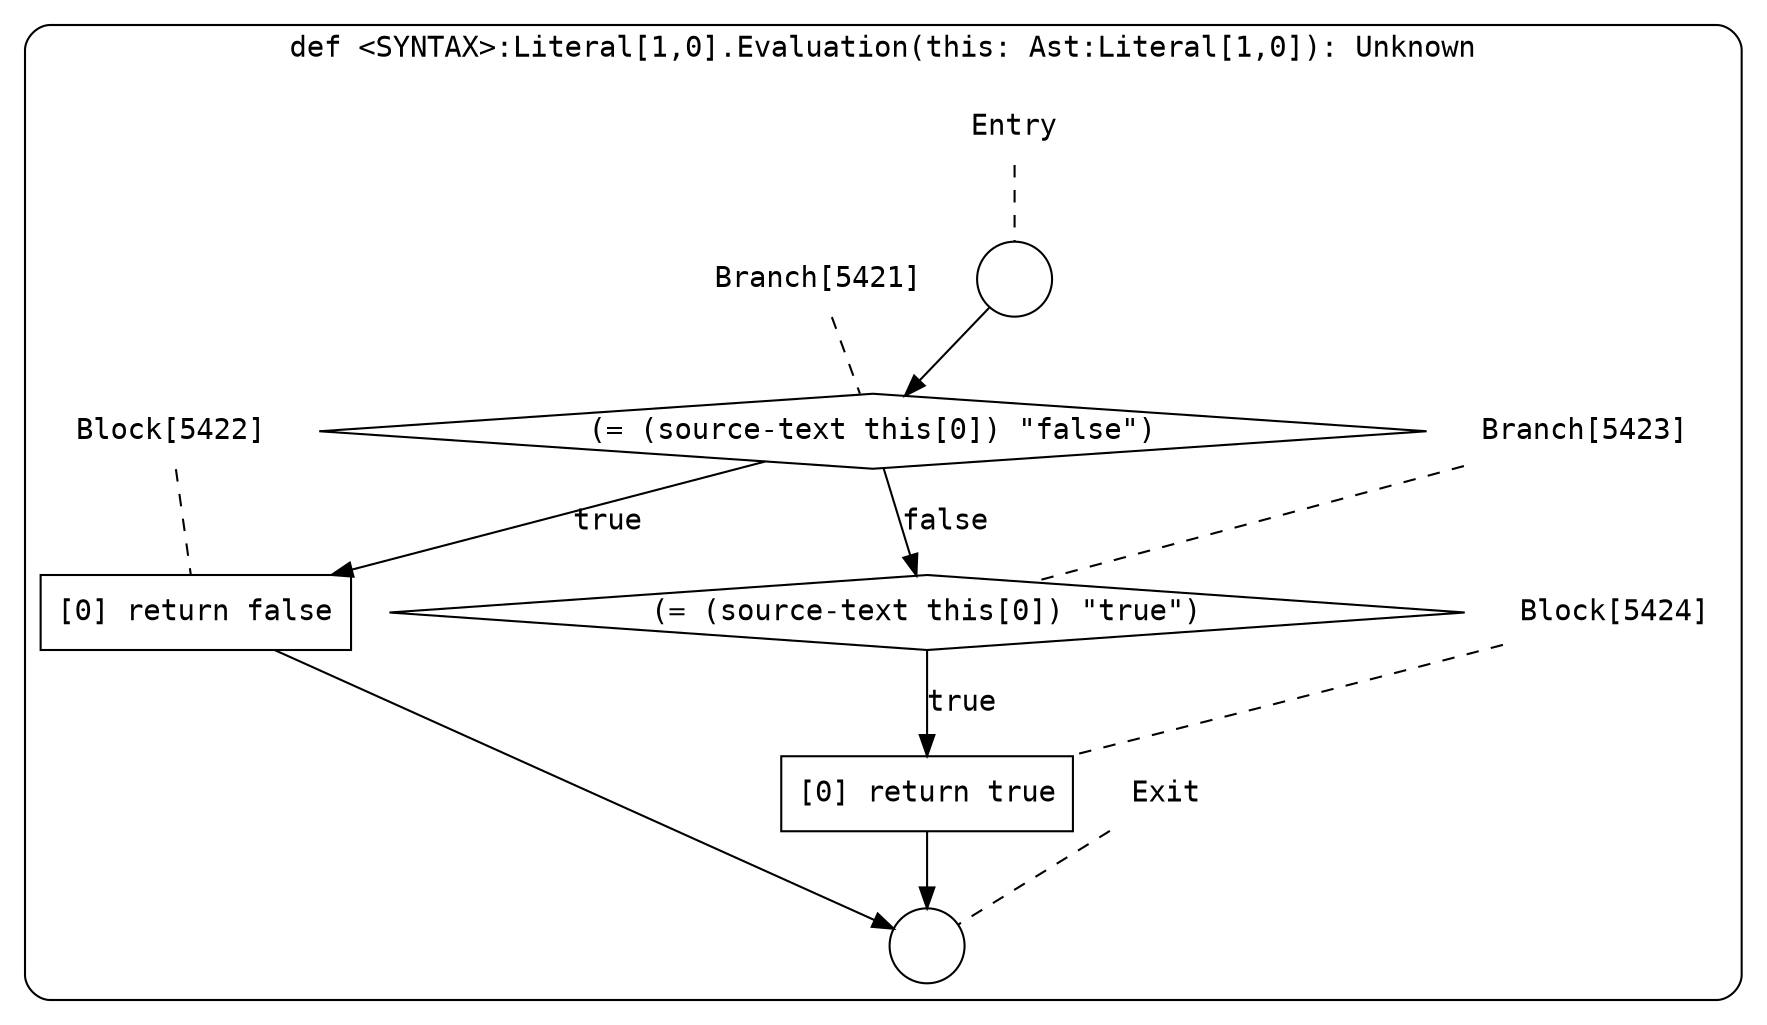 digraph {
  graph [fontname = "Consolas"]
  node [fontname = "Consolas"]
  edge [fontname = "Consolas"]
  subgraph cluster1202 {
    label = "def <SYNTAX>:Literal[1,0].Evaluation(this: Ast:Literal[1,0]): Unknown"
    style = rounded
    cluster1202_entry_name [shape=none, label=<<font color="black">Entry</font>>]
    cluster1202_entry_name -> cluster1202_entry [arrowhead=none, color="black", style=dashed]
    cluster1202_entry [shape=circle label=" " color="black" fillcolor="white" style=filled]
    cluster1202_entry -> node5421 [color="black"]
    cluster1202_exit_name [shape=none, label=<<font color="black">Exit</font>>]
    cluster1202_exit_name -> cluster1202_exit [arrowhead=none, color="black", style=dashed]
    cluster1202_exit [shape=circle label=" " color="black" fillcolor="white" style=filled]
    node5421_name [shape=none, label=<<font color="black">Branch[5421]</font>>]
    node5421_name -> node5421 [arrowhead=none, color="black", style=dashed]
    node5421 [shape=diamond, label=<<font color="black">(= (source-text this[0]) &quot;false&quot;)</font>> color="black" fillcolor="white", style=filled]
    node5421 -> node5422 [label=<<font color="black">true</font>> color="black"]
    node5421 -> node5423 [label=<<font color="black">false</font>> color="black"]
    node5422_name [shape=none, label=<<font color="black">Block[5422]</font>>]
    node5422_name -> node5422 [arrowhead=none, color="black", style=dashed]
    node5422 [shape=box, label=<<font color="black">[0] return false<BR ALIGN="LEFT"/></font>> color="black" fillcolor="white", style=filled]
    node5422 -> cluster1202_exit [color="black"]
    node5423_name [shape=none, label=<<font color="black">Branch[5423]</font>>]
    node5423_name -> node5423 [arrowhead=none, color="black", style=dashed]
    node5423 [shape=diamond, label=<<font color="black">(= (source-text this[0]) &quot;true&quot;)</font>> color="black" fillcolor="white", style=filled]
    node5423 -> node5424 [label=<<font color="black">true</font>> color="black"]
    node5424_name [shape=none, label=<<font color="black">Block[5424]</font>>]
    node5424_name -> node5424 [arrowhead=none, color="black", style=dashed]
    node5424 [shape=box, label=<<font color="black">[0] return true<BR ALIGN="LEFT"/></font>> color="black" fillcolor="white", style=filled]
    node5424 -> cluster1202_exit [color="black"]
  }
}